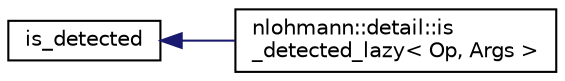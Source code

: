 digraph "Graphical Class Hierarchy"
{
 // LATEX_PDF_SIZE
  edge [fontname="Helvetica",fontsize="10",labelfontname="Helvetica",labelfontsize="10"];
  node [fontname="Helvetica",fontsize="10",shape=record];
  rankdir="LR";
  Node0 [label="is_detected",height=0.2,width=0.4,color="black", fillcolor="white", style="filled",URL="$classis__detected.html",tooltip=" "];
  Node0 -> Node1 [dir="back",color="midnightblue",fontsize="10",style="solid",fontname="Helvetica"];
  Node1 [label="nlohmann::detail::is\l_detected_lazy\< Op, Args \>",height=0.2,width=0.4,color="black", fillcolor="white", style="filled",URL="$structnlohmann_1_1detail_1_1is__detected__lazy.html",tooltip=" "];
}

